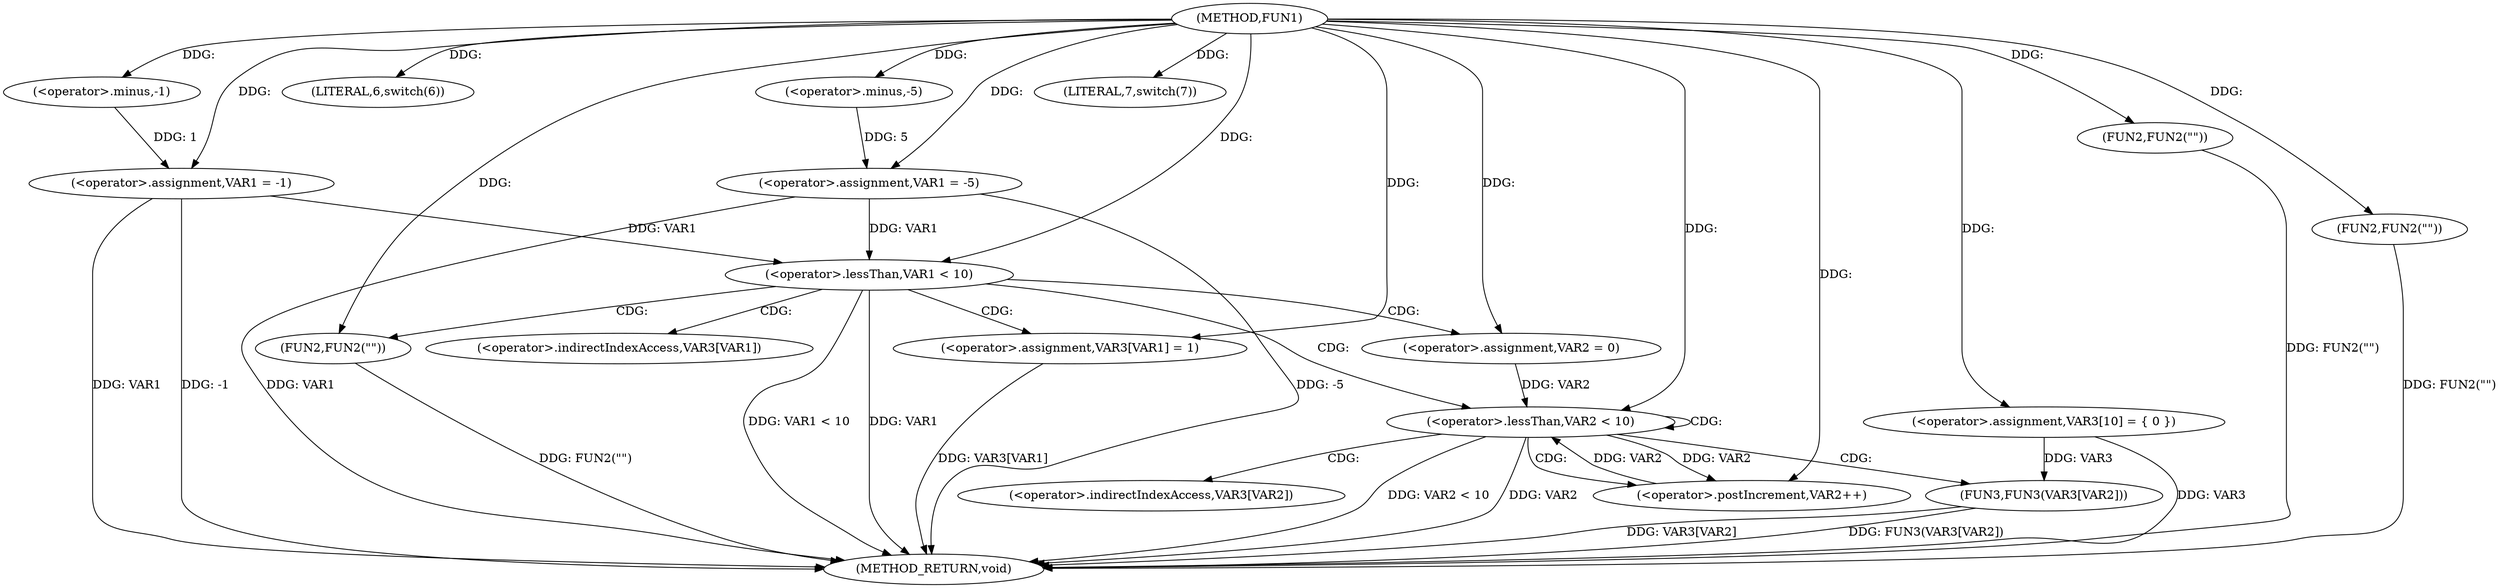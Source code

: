 digraph FUN1 {  
"1000100" [label = "(METHOD,FUN1)" ]
"1000162" [label = "(METHOD_RETURN,void)" ]
"1000103" [label = "(<operator>.assignment,VAR1 = -1)" ]
"1000105" [label = "(<operator>.minus,-1)" ]
"1000108" [label = "(LITERAL,6,switch(6))" ]
"1000111" [label = "(<operator>.assignment,VAR1 = -5)" ]
"1000113" [label = "(<operator>.minus,-5)" ]
"1000117" [label = "(FUN2,FUN2(\"\"))" ]
"1000121" [label = "(LITERAL,7,switch(7))" ]
"1000127" [label = "(<operator>.assignment,VAR3[10] = { 0 })" ]
"1000130" [label = "(<operator>.lessThan,VAR1 < 10)" ]
"1000134" [label = "(<operator>.assignment,VAR3[VAR1] = 1)" ]
"1000140" [label = "(<operator>.assignment,VAR2 = 0)" ]
"1000143" [label = "(<operator>.lessThan,VAR2 < 10)" ]
"1000146" [label = "(<operator>.postIncrement,VAR2++)" ]
"1000149" [label = "(FUN3,FUN3(VAR3[VAR2]))" ]
"1000155" [label = "(FUN2,FUN2(\"\"))" ]
"1000159" [label = "(FUN2,FUN2(\"\"))" ]
"1000135" [label = "(<operator>.indirectIndexAccess,VAR3[VAR1])" ]
"1000150" [label = "(<operator>.indirectIndexAccess,VAR3[VAR2])" ]
  "1000130" -> "1000162"  [ label = "DDG: VAR1 < 10"] 
  "1000103" -> "1000162"  [ label = "DDG: VAR1"] 
  "1000103" -> "1000162"  [ label = "DDG: -1"] 
  "1000149" -> "1000162"  [ label = "DDG: FUN3(VAR3[VAR2])"] 
  "1000111" -> "1000162"  [ label = "DDG: VAR1"] 
  "1000143" -> "1000162"  [ label = "DDG: VAR2 < 10"] 
  "1000149" -> "1000162"  [ label = "DDG: VAR3[VAR2]"] 
  "1000127" -> "1000162"  [ label = "DDG: VAR3"] 
  "1000130" -> "1000162"  [ label = "DDG: VAR1"] 
  "1000159" -> "1000162"  [ label = "DDG: FUN2(\"\")"] 
  "1000117" -> "1000162"  [ label = "DDG: FUN2(\"\")"] 
  "1000155" -> "1000162"  [ label = "DDG: FUN2(\"\")"] 
  "1000143" -> "1000162"  [ label = "DDG: VAR2"] 
  "1000134" -> "1000162"  [ label = "DDG: VAR3[VAR1]"] 
  "1000111" -> "1000162"  [ label = "DDG: -5"] 
  "1000105" -> "1000103"  [ label = "DDG: 1"] 
  "1000100" -> "1000103"  [ label = "DDG: "] 
  "1000100" -> "1000105"  [ label = "DDG: "] 
  "1000100" -> "1000108"  [ label = "DDG: "] 
  "1000113" -> "1000111"  [ label = "DDG: 5"] 
  "1000100" -> "1000111"  [ label = "DDG: "] 
  "1000100" -> "1000113"  [ label = "DDG: "] 
  "1000100" -> "1000117"  [ label = "DDG: "] 
  "1000100" -> "1000121"  [ label = "DDG: "] 
  "1000100" -> "1000127"  [ label = "DDG: "] 
  "1000103" -> "1000130"  [ label = "DDG: VAR1"] 
  "1000111" -> "1000130"  [ label = "DDG: VAR1"] 
  "1000100" -> "1000130"  [ label = "DDG: "] 
  "1000100" -> "1000134"  [ label = "DDG: "] 
  "1000100" -> "1000140"  [ label = "DDG: "] 
  "1000140" -> "1000143"  [ label = "DDG: VAR2"] 
  "1000146" -> "1000143"  [ label = "DDG: VAR2"] 
  "1000100" -> "1000143"  [ label = "DDG: "] 
  "1000143" -> "1000146"  [ label = "DDG: VAR2"] 
  "1000100" -> "1000146"  [ label = "DDG: "] 
  "1000127" -> "1000149"  [ label = "DDG: VAR3"] 
  "1000100" -> "1000155"  [ label = "DDG: "] 
  "1000100" -> "1000159"  [ label = "DDG: "] 
  "1000130" -> "1000143"  [ label = "CDG: "] 
  "1000130" -> "1000155"  [ label = "CDG: "] 
  "1000130" -> "1000135"  [ label = "CDG: "] 
  "1000130" -> "1000140"  [ label = "CDG: "] 
  "1000130" -> "1000134"  [ label = "CDG: "] 
  "1000143" -> "1000143"  [ label = "CDG: "] 
  "1000143" -> "1000150"  [ label = "CDG: "] 
  "1000143" -> "1000146"  [ label = "CDG: "] 
  "1000143" -> "1000149"  [ label = "CDG: "] 
}
